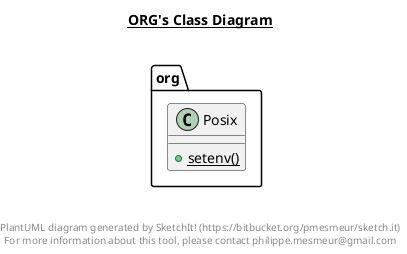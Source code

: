 @startuml

title __ORG's Class Diagram__\n

  namespace org {
    class org.Posix {
        {static} + setenv()
    }
  }
  



right footer


PlantUML diagram generated by SketchIt! (https://bitbucket.org/pmesmeur/sketch.it)
For more information about this tool, please contact philippe.mesmeur@gmail.com
endfooter

@enduml
